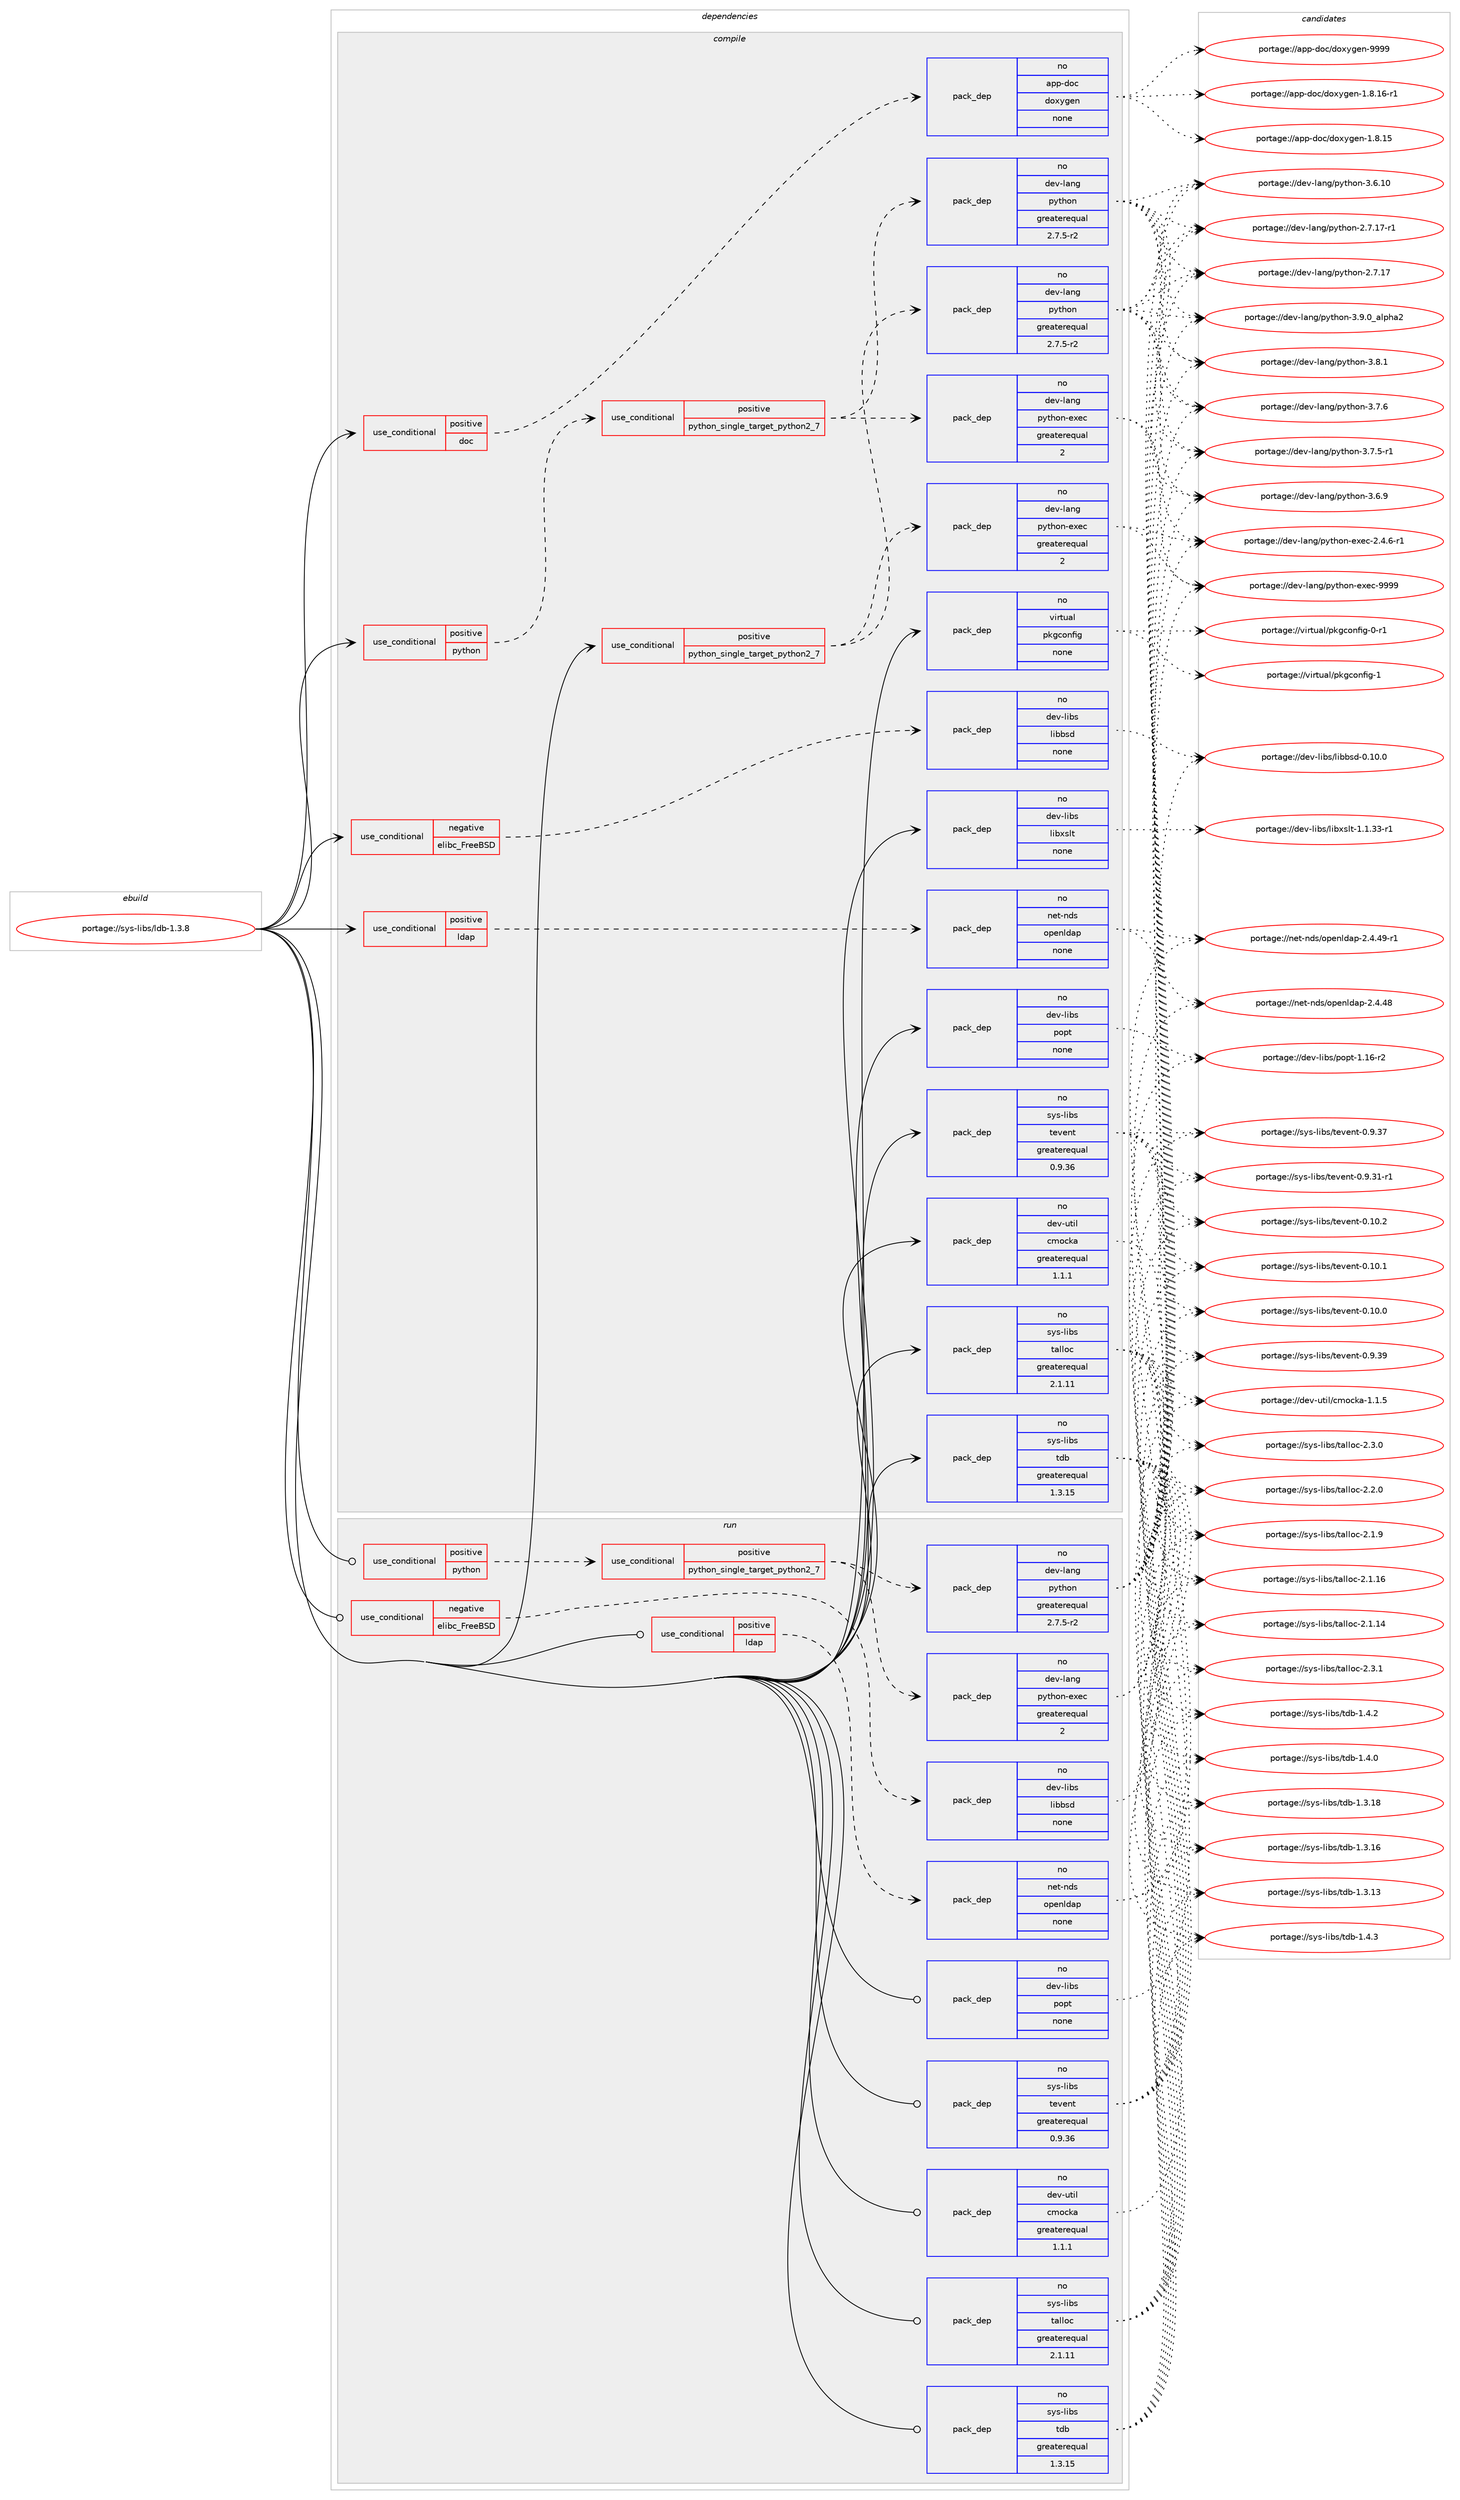 digraph prolog {

# *************
# Graph options
# *************

newrank=true;
concentrate=true;
compound=true;
graph [rankdir=LR,fontname=Helvetica,fontsize=10,ranksep=1.5];#, ranksep=2.5, nodesep=0.2];
edge  [arrowhead=vee];
node  [fontname=Helvetica,fontsize=10];

# **********
# The ebuild
# **********

subgraph cluster_leftcol {
color=gray;
rank=same;
label=<<i>ebuild</i>>;
id [label="portage://sys-libs/ldb-1.3.8", color=red, width=4, href="../sys-libs/ldb-1.3.8.svg"];
}

# ****************
# The dependencies
# ****************

subgraph cluster_midcol {
color=gray;
label=<<i>dependencies</i>>;
subgraph cluster_compile {
fillcolor="#eeeeee";
style=filled;
label=<<i>compile</i>>;
subgraph cond7999 {
dependency42185 [label=<<TABLE BORDER="0" CELLBORDER="1" CELLSPACING="0" CELLPADDING="4"><TR><TD ROWSPAN="3" CELLPADDING="10">use_conditional</TD></TR><TR><TD>negative</TD></TR><TR><TD>elibc_FreeBSD</TD></TR></TABLE>>, shape=none, color=red];
subgraph pack33221 {
dependency42186 [label=<<TABLE BORDER="0" CELLBORDER="1" CELLSPACING="0" CELLPADDING="4" WIDTH="220"><TR><TD ROWSPAN="6" CELLPADDING="30">pack_dep</TD></TR><TR><TD WIDTH="110">no</TD></TR><TR><TD>dev-libs</TD></TR><TR><TD>libbsd</TD></TR><TR><TD>none</TD></TR><TR><TD></TD></TR></TABLE>>, shape=none, color=blue];
}
dependency42185:e -> dependency42186:w [weight=20,style="dashed",arrowhead="vee"];
}
id:e -> dependency42185:w [weight=20,style="solid",arrowhead="vee"];
subgraph cond8000 {
dependency42187 [label=<<TABLE BORDER="0" CELLBORDER="1" CELLSPACING="0" CELLPADDING="4"><TR><TD ROWSPAN="3" CELLPADDING="10">use_conditional</TD></TR><TR><TD>positive</TD></TR><TR><TD>doc</TD></TR></TABLE>>, shape=none, color=red];
subgraph pack33222 {
dependency42188 [label=<<TABLE BORDER="0" CELLBORDER="1" CELLSPACING="0" CELLPADDING="4" WIDTH="220"><TR><TD ROWSPAN="6" CELLPADDING="30">pack_dep</TD></TR><TR><TD WIDTH="110">no</TD></TR><TR><TD>app-doc</TD></TR><TR><TD>doxygen</TD></TR><TR><TD>none</TD></TR><TR><TD></TD></TR></TABLE>>, shape=none, color=blue];
}
dependency42187:e -> dependency42188:w [weight=20,style="dashed",arrowhead="vee"];
}
id:e -> dependency42187:w [weight=20,style="solid",arrowhead="vee"];
subgraph cond8001 {
dependency42189 [label=<<TABLE BORDER="0" CELLBORDER="1" CELLSPACING="0" CELLPADDING="4"><TR><TD ROWSPAN="3" CELLPADDING="10">use_conditional</TD></TR><TR><TD>positive</TD></TR><TR><TD>ldap</TD></TR></TABLE>>, shape=none, color=red];
subgraph pack33223 {
dependency42190 [label=<<TABLE BORDER="0" CELLBORDER="1" CELLSPACING="0" CELLPADDING="4" WIDTH="220"><TR><TD ROWSPAN="6" CELLPADDING="30">pack_dep</TD></TR><TR><TD WIDTH="110">no</TD></TR><TR><TD>net-nds</TD></TR><TR><TD>openldap</TD></TR><TR><TD>none</TD></TR><TR><TD></TD></TR></TABLE>>, shape=none, color=blue];
}
dependency42189:e -> dependency42190:w [weight=20,style="dashed",arrowhead="vee"];
}
id:e -> dependency42189:w [weight=20,style="solid",arrowhead="vee"];
subgraph cond8002 {
dependency42191 [label=<<TABLE BORDER="0" CELLBORDER="1" CELLSPACING="0" CELLPADDING="4"><TR><TD ROWSPAN="3" CELLPADDING="10">use_conditional</TD></TR><TR><TD>positive</TD></TR><TR><TD>python</TD></TR></TABLE>>, shape=none, color=red];
subgraph cond8003 {
dependency42192 [label=<<TABLE BORDER="0" CELLBORDER="1" CELLSPACING="0" CELLPADDING="4"><TR><TD ROWSPAN="3" CELLPADDING="10">use_conditional</TD></TR><TR><TD>positive</TD></TR><TR><TD>python_single_target_python2_7</TD></TR></TABLE>>, shape=none, color=red];
subgraph pack33224 {
dependency42193 [label=<<TABLE BORDER="0" CELLBORDER="1" CELLSPACING="0" CELLPADDING="4" WIDTH="220"><TR><TD ROWSPAN="6" CELLPADDING="30">pack_dep</TD></TR><TR><TD WIDTH="110">no</TD></TR><TR><TD>dev-lang</TD></TR><TR><TD>python</TD></TR><TR><TD>greaterequal</TD></TR><TR><TD>2.7.5-r2</TD></TR></TABLE>>, shape=none, color=blue];
}
dependency42192:e -> dependency42193:w [weight=20,style="dashed",arrowhead="vee"];
subgraph pack33225 {
dependency42194 [label=<<TABLE BORDER="0" CELLBORDER="1" CELLSPACING="0" CELLPADDING="4" WIDTH="220"><TR><TD ROWSPAN="6" CELLPADDING="30">pack_dep</TD></TR><TR><TD WIDTH="110">no</TD></TR><TR><TD>dev-lang</TD></TR><TR><TD>python-exec</TD></TR><TR><TD>greaterequal</TD></TR><TR><TD>2</TD></TR></TABLE>>, shape=none, color=blue];
}
dependency42192:e -> dependency42194:w [weight=20,style="dashed",arrowhead="vee"];
}
dependency42191:e -> dependency42192:w [weight=20,style="dashed",arrowhead="vee"];
}
id:e -> dependency42191:w [weight=20,style="solid",arrowhead="vee"];
subgraph cond8004 {
dependency42195 [label=<<TABLE BORDER="0" CELLBORDER="1" CELLSPACING="0" CELLPADDING="4"><TR><TD ROWSPAN="3" CELLPADDING="10">use_conditional</TD></TR><TR><TD>positive</TD></TR><TR><TD>python_single_target_python2_7</TD></TR></TABLE>>, shape=none, color=red];
subgraph pack33226 {
dependency42196 [label=<<TABLE BORDER="0" CELLBORDER="1" CELLSPACING="0" CELLPADDING="4" WIDTH="220"><TR><TD ROWSPAN="6" CELLPADDING="30">pack_dep</TD></TR><TR><TD WIDTH="110">no</TD></TR><TR><TD>dev-lang</TD></TR><TR><TD>python</TD></TR><TR><TD>greaterequal</TD></TR><TR><TD>2.7.5-r2</TD></TR></TABLE>>, shape=none, color=blue];
}
dependency42195:e -> dependency42196:w [weight=20,style="dashed",arrowhead="vee"];
subgraph pack33227 {
dependency42197 [label=<<TABLE BORDER="0" CELLBORDER="1" CELLSPACING="0" CELLPADDING="4" WIDTH="220"><TR><TD ROWSPAN="6" CELLPADDING="30">pack_dep</TD></TR><TR><TD WIDTH="110">no</TD></TR><TR><TD>dev-lang</TD></TR><TR><TD>python-exec</TD></TR><TR><TD>greaterequal</TD></TR><TR><TD>2</TD></TR></TABLE>>, shape=none, color=blue];
}
dependency42195:e -> dependency42197:w [weight=20,style="dashed",arrowhead="vee"];
}
id:e -> dependency42195:w [weight=20,style="solid",arrowhead="vee"];
subgraph pack33228 {
dependency42198 [label=<<TABLE BORDER="0" CELLBORDER="1" CELLSPACING="0" CELLPADDING="4" WIDTH="220"><TR><TD ROWSPAN="6" CELLPADDING="30">pack_dep</TD></TR><TR><TD WIDTH="110">no</TD></TR><TR><TD>dev-libs</TD></TR><TR><TD>libxslt</TD></TR><TR><TD>none</TD></TR><TR><TD></TD></TR></TABLE>>, shape=none, color=blue];
}
id:e -> dependency42198:w [weight=20,style="solid",arrowhead="vee"];
subgraph pack33229 {
dependency42199 [label=<<TABLE BORDER="0" CELLBORDER="1" CELLSPACING="0" CELLPADDING="4" WIDTH="220"><TR><TD ROWSPAN="6" CELLPADDING="30">pack_dep</TD></TR><TR><TD WIDTH="110">no</TD></TR><TR><TD>dev-libs</TD></TR><TR><TD>popt</TD></TR><TR><TD>none</TD></TR><TR><TD></TD></TR></TABLE>>, shape=none, color=blue];
}
id:e -> dependency42199:w [weight=20,style="solid",arrowhead="vee"];
subgraph pack33230 {
dependency42200 [label=<<TABLE BORDER="0" CELLBORDER="1" CELLSPACING="0" CELLPADDING="4" WIDTH="220"><TR><TD ROWSPAN="6" CELLPADDING="30">pack_dep</TD></TR><TR><TD WIDTH="110">no</TD></TR><TR><TD>dev-util</TD></TR><TR><TD>cmocka</TD></TR><TR><TD>greaterequal</TD></TR><TR><TD>1.1.1</TD></TR></TABLE>>, shape=none, color=blue];
}
id:e -> dependency42200:w [weight=20,style="solid",arrowhead="vee"];
subgraph pack33231 {
dependency42201 [label=<<TABLE BORDER="0" CELLBORDER="1" CELLSPACING="0" CELLPADDING="4" WIDTH="220"><TR><TD ROWSPAN="6" CELLPADDING="30">pack_dep</TD></TR><TR><TD WIDTH="110">no</TD></TR><TR><TD>sys-libs</TD></TR><TR><TD>talloc</TD></TR><TR><TD>greaterequal</TD></TR><TR><TD>2.1.11</TD></TR></TABLE>>, shape=none, color=blue];
}
id:e -> dependency42201:w [weight=20,style="solid",arrowhead="vee"];
subgraph pack33232 {
dependency42202 [label=<<TABLE BORDER="0" CELLBORDER="1" CELLSPACING="0" CELLPADDING="4" WIDTH="220"><TR><TD ROWSPAN="6" CELLPADDING="30">pack_dep</TD></TR><TR><TD WIDTH="110">no</TD></TR><TR><TD>sys-libs</TD></TR><TR><TD>tdb</TD></TR><TR><TD>greaterequal</TD></TR><TR><TD>1.3.15</TD></TR></TABLE>>, shape=none, color=blue];
}
id:e -> dependency42202:w [weight=20,style="solid",arrowhead="vee"];
subgraph pack33233 {
dependency42203 [label=<<TABLE BORDER="0" CELLBORDER="1" CELLSPACING="0" CELLPADDING="4" WIDTH="220"><TR><TD ROWSPAN="6" CELLPADDING="30">pack_dep</TD></TR><TR><TD WIDTH="110">no</TD></TR><TR><TD>sys-libs</TD></TR><TR><TD>tevent</TD></TR><TR><TD>greaterequal</TD></TR><TR><TD>0.9.36</TD></TR></TABLE>>, shape=none, color=blue];
}
id:e -> dependency42203:w [weight=20,style="solid",arrowhead="vee"];
subgraph pack33234 {
dependency42204 [label=<<TABLE BORDER="0" CELLBORDER="1" CELLSPACING="0" CELLPADDING="4" WIDTH="220"><TR><TD ROWSPAN="6" CELLPADDING="30">pack_dep</TD></TR><TR><TD WIDTH="110">no</TD></TR><TR><TD>virtual</TD></TR><TR><TD>pkgconfig</TD></TR><TR><TD>none</TD></TR><TR><TD></TD></TR></TABLE>>, shape=none, color=blue];
}
id:e -> dependency42204:w [weight=20,style="solid",arrowhead="vee"];
}
subgraph cluster_compileandrun {
fillcolor="#eeeeee";
style=filled;
label=<<i>compile and run</i>>;
}
subgraph cluster_run {
fillcolor="#eeeeee";
style=filled;
label=<<i>run</i>>;
subgraph cond8005 {
dependency42205 [label=<<TABLE BORDER="0" CELLBORDER="1" CELLSPACING="0" CELLPADDING="4"><TR><TD ROWSPAN="3" CELLPADDING="10">use_conditional</TD></TR><TR><TD>negative</TD></TR><TR><TD>elibc_FreeBSD</TD></TR></TABLE>>, shape=none, color=red];
subgraph pack33235 {
dependency42206 [label=<<TABLE BORDER="0" CELLBORDER="1" CELLSPACING="0" CELLPADDING="4" WIDTH="220"><TR><TD ROWSPAN="6" CELLPADDING="30">pack_dep</TD></TR><TR><TD WIDTH="110">no</TD></TR><TR><TD>dev-libs</TD></TR><TR><TD>libbsd</TD></TR><TR><TD>none</TD></TR><TR><TD></TD></TR></TABLE>>, shape=none, color=blue];
}
dependency42205:e -> dependency42206:w [weight=20,style="dashed",arrowhead="vee"];
}
id:e -> dependency42205:w [weight=20,style="solid",arrowhead="odot"];
subgraph cond8006 {
dependency42207 [label=<<TABLE BORDER="0" CELLBORDER="1" CELLSPACING="0" CELLPADDING="4"><TR><TD ROWSPAN="3" CELLPADDING="10">use_conditional</TD></TR><TR><TD>positive</TD></TR><TR><TD>ldap</TD></TR></TABLE>>, shape=none, color=red];
subgraph pack33236 {
dependency42208 [label=<<TABLE BORDER="0" CELLBORDER="1" CELLSPACING="0" CELLPADDING="4" WIDTH="220"><TR><TD ROWSPAN="6" CELLPADDING="30">pack_dep</TD></TR><TR><TD WIDTH="110">no</TD></TR><TR><TD>net-nds</TD></TR><TR><TD>openldap</TD></TR><TR><TD>none</TD></TR><TR><TD></TD></TR></TABLE>>, shape=none, color=blue];
}
dependency42207:e -> dependency42208:w [weight=20,style="dashed",arrowhead="vee"];
}
id:e -> dependency42207:w [weight=20,style="solid",arrowhead="odot"];
subgraph cond8007 {
dependency42209 [label=<<TABLE BORDER="0" CELLBORDER="1" CELLSPACING="0" CELLPADDING="4"><TR><TD ROWSPAN="3" CELLPADDING="10">use_conditional</TD></TR><TR><TD>positive</TD></TR><TR><TD>python</TD></TR></TABLE>>, shape=none, color=red];
subgraph cond8008 {
dependency42210 [label=<<TABLE BORDER="0" CELLBORDER="1" CELLSPACING="0" CELLPADDING="4"><TR><TD ROWSPAN="3" CELLPADDING="10">use_conditional</TD></TR><TR><TD>positive</TD></TR><TR><TD>python_single_target_python2_7</TD></TR></TABLE>>, shape=none, color=red];
subgraph pack33237 {
dependency42211 [label=<<TABLE BORDER="0" CELLBORDER="1" CELLSPACING="0" CELLPADDING="4" WIDTH="220"><TR><TD ROWSPAN="6" CELLPADDING="30">pack_dep</TD></TR><TR><TD WIDTH="110">no</TD></TR><TR><TD>dev-lang</TD></TR><TR><TD>python</TD></TR><TR><TD>greaterequal</TD></TR><TR><TD>2.7.5-r2</TD></TR></TABLE>>, shape=none, color=blue];
}
dependency42210:e -> dependency42211:w [weight=20,style="dashed",arrowhead="vee"];
subgraph pack33238 {
dependency42212 [label=<<TABLE BORDER="0" CELLBORDER="1" CELLSPACING="0" CELLPADDING="4" WIDTH="220"><TR><TD ROWSPAN="6" CELLPADDING="30">pack_dep</TD></TR><TR><TD WIDTH="110">no</TD></TR><TR><TD>dev-lang</TD></TR><TR><TD>python-exec</TD></TR><TR><TD>greaterequal</TD></TR><TR><TD>2</TD></TR></TABLE>>, shape=none, color=blue];
}
dependency42210:e -> dependency42212:w [weight=20,style="dashed",arrowhead="vee"];
}
dependency42209:e -> dependency42210:w [weight=20,style="dashed",arrowhead="vee"];
}
id:e -> dependency42209:w [weight=20,style="solid",arrowhead="odot"];
subgraph pack33239 {
dependency42213 [label=<<TABLE BORDER="0" CELLBORDER="1" CELLSPACING="0" CELLPADDING="4" WIDTH="220"><TR><TD ROWSPAN="6" CELLPADDING="30">pack_dep</TD></TR><TR><TD WIDTH="110">no</TD></TR><TR><TD>dev-libs</TD></TR><TR><TD>popt</TD></TR><TR><TD>none</TD></TR><TR><TD></TD></TR></TABLE>>, shape=none, color=blue];
}
id:e -> dependency42213:w [weight=20,style="solid",arrowhead="odot"];
subgraph pack33240 {
dependency42214 [label=<<TABLE BORDER="0" CELLBORDER="1" CELLSPACING="0" CELLPADDING="4" WIDTH="220"><TR><TD ROWSPAN="6" CELLPADDING="30">pack_dep</TD></TR><TR><TD WIDTH="110">no</TD></TR><TR><TD>dev-util</TD></TR><TR><TD>cmocka</TD></TR><TR><TD>greaterequal</TD></TR><TR><TD>1.1.1</TD></TR></TABLE>>, shape=none, color=blue];
}
id:e -> dependency42214:w [weight=20,style="solid",arrowhead="odot"];
subgraph pack33241 {
dependency42215 [label=<<TABLE BORDER="0" CELLBORDER="1" CELLSPACING="0" CELLPADDING="4" WIDTH="220"><TR><TD ROWSPAN="6" CELLPADDING="30">pack_dep</TD></TR><TR><TD WIDTH="110">no</TD></TR><TR><TD>sys-libs</TD></TR><TR><TD>talloc</TD></TR><TR><TD>greaterequal</TD></TR><TR><TD>2.1.11</TD></TR></TABLE>>, shape=none, color=blue];
}
id:e -> dependency42215:w [weight=20,style="solid",arrowhead="odot"];
subgraph pack33242 {
dependency42216 [label=<<TABLE BORDER="0" CELLBORDER="1" CELLSPACING="0" CELLPADDING="4" WIDTH="220"><TR><TD ROWSPAN="6" CELLPADDING="30">pack_dep</TD></TR><TR><TD WIDTH="110">no</TD></TR><TR><TD>sys-libs</TD></TR><TR><TD>tdb</TD></TR><TR><TD>greaterequal</TD></TR><TR><TD>1.3.15</TD></TR></TABLE>>, shape=none, color=blue];
}
id:e -> dependency42216:w [weight=20,style="solid",arrowhead="odot"];
subgraph pack33243 {
dependency42217 [label=<<TABLE BORDER="0" CELLBORDER="1" CELLSPACING="0" CELLPADDING="4" WIDTH="220"><TR><TD ROWSPAN="6" CELLPADDING="30">pack_dep</TD></TR><TR><TD WIDTH="110">no</TD></TR><TR><TD>sys-libs</TD></TR><TR><TD>tevent</TD></TR><TR><TD>greaterequal</TD></TR><TR><TD>0.9.36</TD></TR></TABLE>>, shape=none, color=blue];
}
id:e -> dependency42217:w [weight=20,style="solid",arrowhead="odot"];
}
}

# **************
# The candidates
# **************

subgraph cluster_choices {
rank=same;
color=gray;
label=<<i>candidates</i>>;

subgraph choice33221 {
color=black;
nodesep=1;
choice100101118451081059811547108105989811510045484649484648 [label="portage://dev-libs/libbsd-0.10.0", color=red, width=4,href="../dev-libs/libbsd-0.10.0.svg"];
dependency42186:e -> choice100101118451081059811547108105989811510045484649484648:w [style=dotted,weight="100"];
}
subgraph choice33222 {
color=black;
nodesep=1;
choice971121124510011199471001111201211031011104557575757 [label="portage://app-doc/doxygen-9999", color=red, width=4,href="../app-doc/doxygen-9999.svg"];
choice97112112451001119947100111120121103101110454946564649544511449 [label="portage://app-doc/doxygen-1.8.16-r1", color=red, width=4,href="../app-doc/doxygen-1.8.16-r1.svg"];
choice9711211245100111994710011112012110310111045494656464953 [label="portage://app-doc/doxygen-1.8.15", color=red, width=4,href="../app-doc/doxygen-1.8.15.svg"];
dependency42188:e -> choice971121124510011199471001111201211031011104557575757:w [style=dotted,weight="100"];
dependency42188:e -> choice97112112451001119947100111120121103101110454946564649544511449:w [style=dotted,weight="100"];
dependency42188:e -> choice9711211245100111994710011112012110310111045494656464953:w [style=dotted,weight="100"];
}
subgraph choice33223 {
color=black;
nodesep=1;
choice110101116451101001154711111210111010810097112455046524652574511449 [label="portage://net-nds/openldap-2.4.49-r1", color=red, width=4,href="../net-nds/openldap-2.4.49-r1.svg"];
choice11010111645110100115471111121011101081009711245504652465256 [label="portage://net-nds/openldap-2.4.48", color=red, width=4,href="../net-nds/openldap-2.4.48.svg"];
dependency42190:e -> choice110101116451101001154711111210111010810097112455046524652574511449:w [style=dotted,weight="100"];
dependency42190:e -> choice11010111645110100115471111121011101081009711245504652465256:w [style=dotted,weight="100"];
}
subgraph choice33224 {
color=black;
nodesep=1;
choice10010111845108971101034711212111610411111045514657464895971081121049750 [label="portage://dev-lang/python-3.9.0_alpha2", color=red, width=4,href="../dev-lang/python-3.9.0_alpha2.svg"];
choice100101118451089711010347112121116104111110455146564649 [label="portage://dev-lang/python-3.8.1", color=red, width=4,href="../dev-lang/python-3.8.1.svg"];
choice100101118451089711010347112121116104111110455146554654 [label="portage://dev-lang/python-3.7.6", color=red, width=4,href="../dev-lang/python-3.7.6.svg"];
choice1001011184510897110103471121211161041111104551465546534511449 [label="portage://dev-lang/python-3.7.5-r1", color=red, width=4,href="../dev-lang/python-3.7.5-r1.svg"];
choice100101118451089711010347112121116104111110455146544657 [label="portage://dev-lang/python-3.6.9", color=red, width=4,href="../dev-lang/python-3.6.9.svg"];
choice10010111845108971101034711212111610411111045514654464948 [label="portage://dev-lang/python-3.6.10", color=red, width=4,href="../dev-lang/python-3.6.10.svg"];
choice100101118451089711010347112121116104111110455046554649554511449 [label="portage://dev-lang/python-2.7.17-r1", color=red, width=4,href="../dev-lang/python-2.7.17-r1.svg"];
choice10010111845108971101034711212111610411111045504655464955 [label="portage://dev-lang/python-2.7.17", color=red, width=4,href="../dev-lang/python-2.7.17.svg"];
dependency42193:e -> choice10010111845108971101034711212111610411111045514657464895971081121049750:w [style=dotted,weight="100"];
dependency42193:e -> choice100101118451089711010347112121116104111110455146564649:w [style=dotted,weight="100"];
dependency42193:e -> choice100101118451089711010347112121116104111110455146554654:w [style=dotted,weight="100"];
dependency42193:e -> choice1001011184510897110103471121211161041111104551465546534511449:w [style=dotted,weight="100"];
dependency42193:e -> choice100101118451089711010347112121116104111110455146544657:w [style=dotted,weight="100"];
dependency42193:e -> choice10010111845108971101034711212111610411111045514654464948:w [style=dotted,weight="100"];
dependency42193:e -> choice100101118451089711010347112121116104111110455046554649554511449:w [style=dotted,weight="100"];
dependency42193:e -> choice10010111845108971101034711212111610411111045504655464955:w [style=dotted,weight="100"];
}
subgraph choice33225 {
color=black;
nodesep=1;
choice10010111845108971101034711212111610411111045101120101994557575757 [label="portage://dev-lang/python-exec-9999", color=red, width=4,href="../dev-lang/python-exec-9999.svg"];
choice10010111845108971101034711212111610411111045101120101994550465246544511449 [label="portage://dev-lang/python-exec-2.4.6-r1", color=red, width=4,href="../dev-lang/python-exec-2.4.6-r1.svg"];
dependency42194:e -> choice10010111845108971101034711212111610411111045101120101994557575757:w [style=dotted,weight="100"];
dependency42194:e -> choice10010111845108971101034711212111610411111045101120101994550465246544511449:w [style=dotted,weight="100"];
}
subgraph choice33226 {
color=black;
nodesep=1;
choice10010111845108971101034711212111610411111045514657464895971081121049750 [label="portage://dev-lang/python-3.9.0_alpha2", color=red, width=4,href="../dev-lang/python-3.9.0_alpha2.svg"];
choice100101118451089711010347112121116104111110455146564649 [label="portage://dev-lang/python-3.8.1", color=red, width=4,href="../dev-lang/python-3.8.1.svg"];
choice100101118451089711010347112121116104111110455146554654 [label="portage://dev-lang/python-3.7.6", color=red, width=4,href="../dev-lang/python-3.7.6.svg"];
choice1001011184510897110103471121211161041111104551465546534511449 [label="portage://dev-lang/python-3.7.5-r1", color=red, width=4,href="../dev-lang/python-3.7.5-r1.svg"];
choice100101118451089711010347112121116104111110455146544657 [label="portage://dev-lang/python-3.6.9", color=red, width=4,href="../dev-lang/python-3.6.9.svg"];
choice10010111845108971101034711212111610411111045514654464948 [label="portage://dev-lang/python-3.6.10", color=red, width=4,href="../dev-lang/python-3.6.10.svg"];
choice100101118451089711010347112121116104111110455046554649554511449 [label="portage://dev-lang/python-2.7.17-r1", color=red, width=4,href="../dev-lang/python-2.7.17-r1.svg"];
choice10010111845108971101034711212111610411111045504655464955 [label="portage://dev-lang/python-2.7.17", color=red, width=4,href="../dev-lang/python-2.7.17.svg"];
dependency42196:e -> choice10010111845108971101034711212111610411111045514657464895971081121049750:w [style=dotted,weight="100"];
dependency42196:e -> choice100101118451089711010347112121116104111110455146564649:w [style=dotted,weight="100"];
dependency42196:e -> choice100101118451089711010347112121116104111110455146554654:w [style=dotted,weight="100"];
dependency42196:e -> choice1001011184510897110103471121211161041111104551465546534511449:w [style=dotted,weight="100"];
dependency42196:e -> choice100101118451089711010347112121116104111110455146544657:w [style=dotted,weight="100"];
dependency42196:e -> choice10010111845108971101034711212111610411111045514654464948:w [style=dotted,weight="100"];
dependency42196:e -> choice100101118451089711010347112121116104111110455046554649554511449:w [style=dotted,weight="100"];
dependency42196:e -> choice10010111845108971101034711212111610411111045504655464955:w [style=dotted,weight="100"];
}
subgraph choice33227 {
color=black;
nodesep=1;
choice10010111845108971101034711212111610411111045101120101994557575757 [label="portage://dev-lang/python-exec-9999", color=red, width=4,href="../dev-lang/python-exec-9999.svg"];
choice10010111845108971101034711212111610411111045101120101994550465246544511449 [label="portage://dev-lang/python-exec-2.4.6-r1", color=red, width=4,href="../dev-lang/python-exec-2.4.6-r1.svg"];
dependency42197:e -> choice10010111845108971101034711212111610411111045101120101994557575757:w [style=dotted,weight="100"];
dependency42197:e -> choice10010111845108971101034711212111610411111045101120101994550465246544511449:w [style=dotted,weight="100"];
}
subgraph choice33228 {
color=black;
nodesep=1;
choice10010111845108105981154710810598120115108116454946494651514511449 [label="portage://dev-libs/libxslt-1.1.33-r1", color=red, width=4,href="../dev-libs/libxslt-1.1.33-r1.svg"];
dependency42198:e -> choice10010111845108105981154710810598120115108116454946494651514511449:w [style=dotted,weight="100"];
}
subgraph choice33229 {
color=black;
nodesep=1;
choice10010111845108105981154711211111211645494649544511450 [label="portage://dev-libs/popt-1.16-r2", color=red, width=4,href="../dev-libs/popt-1.16-r2.svg"];
dependency42199:e -> choice10010111845108105981154711211111211645494649544511450:w [style=dotted,weight="100"];
}
subgraph choice33230 {
color=black;
nodesep=1;
choice1001011184511711610510847991091119910797454946494653 [label="portage://dev-util/cmocka-1.1.5", color=red, width=4,href="../dev-util/cmocka-1.1.5.svg"];
dependency42200:e -> choice1001011184511711610510847991091119910797454946494653:w [style=dotted,weight="100"];
}
subgraph choice33231 {
color=black;
nodesep=1;
choice1151211154510810598115471169710810811199455046514649 [label="portage://sys-libs/talloc-2.3.1", color=red, width=4,href="../sys-libs/talloc-2.3.1.svg"];
choice1151211154510810598115471169710810811199455046514648 [label="portage://sys-libs/talloc-2.3.0", color=red, width=4,href="../sys-libs/talloc-2.3.0.svg"];
choice1151211154510810598115471169710810811199455046504648 [label="portage://sys-libs/talloc-2.2.0", color=red, width=4,href="../sys-libs/talloc-2.2.0.svg"];
choice1151211154510810598115471169710810811199455046494657 [label="portage://sys-libs/talloc-2.1.9", color=red, width=4,href="../sys-libs/talloc-2.1.9.svg"];
choice115121115451081059811547116971081081119945504649464954 [label="portage://sys-libs/talloc-2.1.16", color=red, width=4,href="../sys-libs/talloc-2.1.16.svg"];
choice115121115451081059811547116971081081119945504649464952 [label="portage://sys-libs/talloc-2.1.14", color=red, width=4,href="../sys-libs/talloc-2.1.14.svg"];
dependency42201:e -> choice1151211154510810598115471169710810811199455046514649:w [style=dotted,weight="100"];
dependency42201:e -> choice1151211154510810598115471169710810811199455046514648:w [style=dotted,weight="100"];
dependency42201:e -> choice1151211154510810598115471169710810811199455046504648:w [style=dotted,weight="100"];
dependency42201:e -> choice1151211154510810598115471169710810811199455046494657:w [style=dotted,weight="100"];
dependency42201:e -> choice115121115451081059811547116971081081119945504649464954:w [style=dotted,weight="100"];
dependency42201:e -> choice115121115451081059811547116971081081119945504649464952:w [style=dotted,weight="100"];
}
subgraph choice33232 {
color=black;
nodesep=1;
choice11512111545108105981154711610098454946524651 [label="portage://sys-libs/tdb-1.4.3", color=red, width=4,href="../sys-libs/tdb-1.4.3.svg"];
choice11512111545108105981154711610098454946524650 [label="portage://sys-libs/tdb-1.4.2", color=red, width=4,href="../sys-libs/tdb-1.4.2.svg"];
choice11512111545108105981154711610098454946524648 [label="portage://sys-libs/tdb-1.4.0", color=red, width=4,href="../sys-libs/tdb-1.4.0.svg"];
choice1151211154510810598115471161009845494651464956 [label="portage://sys-libs/tdb-1.3.18", color=red, width=4,href="../sys-libs/tdb-1.3.18.svg"];
choice1151211154510810598115471161009845494651464954 [label="portage://sys-libs/tdb-1.3.16", color=red, width=4,href="../sys-libs/tdb-1.3.16.svg"];
choice1151211154510810598115471161009845494651464951 [label="portage://sys-libs/tdb-1.3.13", color=red, width=4,href="../sys-libs/tdb-1.3.13.svg"];
dependency42202:e -> choice11512111545108105981154711610098454946524651:w [style=dotted,weight="100"];
dependency42202:e -> choice11512111545108105981154711610098454946524650:w [style=dotted,weight="100"];
dependency42202:e -> choice11512111545108105981154711610098454946524648:w [style=dotted,weight="100"];
dependency42202:e -> choice1151211154510810598115471161009845494651464956:w [style=dotted,weight="100"];
dependency42202:e -> choice1151211154510810598115471161009845494651464954:w [style=dotted,weight="100"];
dependency42202:e -> choice1151211154510810598115471161009845494651464951:w [style=dotted,weight="100"];
}
subgraph choice33233 {
color=black;
nodesep=1;
choice11512111545108105981154711610111810111011645484657465157 [label="portage://sys-libs/tevent-0.9.39", color=red, width=4,href="../sys-libs/tevent-0.9.39.svg"];
choice11512111545108105981154711610111810111011645484657465155 [label="portage://sys-libs/tevent-0.9.37", color=red, width=4,href="../sys-libs/tevent-0.9.37.svg"];
choice115121115451081059811547116101118101110116454846574651494511449 [label="portage://sys-libs/tevent-0.9.31-r1", color=red, width=4,href="../sys-libs/tevent-0.9.31-r1.svg"];
choice11512111545108105981154711610111810111011645484649484650 [label="portage://sys-libs/tevent-0.10.2", color=red, width=4,href="../sys-libs/tevent-0.10.2.svg"];
choice11512111545108105981154711610111810111011645484649484649 [label="portage://sys-libs/tevent-0.10.1", color=red, width=4,href="../sys-libs/tevent-0.10.1.svg"];
choice11512111545108105981154711610111810111011645484649484648 [label="portage://sys-libs/tevent-0.10.0", color=red, width=4,href="../sys-libs/tevent-0.10.0.svg"];
dependency42203:e -> choice11512111545108105981154711610111810111011645484657465157:w [style=dotted,weight="100"];
dependency42203:e -> choice11512111545108105981154711610111810111011645484657465155:w [style=dotted,weight="100"];
dependency42203:e -> choice115121115451081059811547116101118101110116454846574651494511449:w [style=dotted,weight="100"];
dependency42203:e -> choice11512111545108105981154711610111810111011645484649484650:w [style=dotted,weight="100"];
dependency42203:e -> choice11512111545108105981154711610111810111011645484649484649:w [style=dotted,weight="100"];
dependency42203:e -> choice11512111545108105981154711610111810111011645484649484648:w [style=dotted,weight="100"];
}
subgraph choice33234 {
color=black;
nodesep=1;
choice1181051141161179710847112107103991111101021051034549 [label="portage://virtual/pkgconfig-1", color=red, width=4,href="../virtual/pkgconfig-1.svg"];
choice11810511411611797108471121071039911111010210510345484511449 [label="portage://virtual/pkgconfig-0-r1", color=red, width=4,href="../virtual/pkgconfig-0-r1.svg"];
dependency42204:e -> choice1181051141161179710847112107103991111101021051034549:w [style=dotted,weight="100"];
dependency42204:e -> choice11810511411611797108471121071039911111010210510345484511449:w [style=dotted,weight="100"];
}
subgraph choice33235 {
color=black;
nodesep=1;
choice100101118451081059811547108105989811510045484649484648 [label="portage://dev-libs/libbsd-0.10.0", color=red, width=4,href="../dev-libs/libbsd-0.10.0.svg"];
dependency42206:e -> choice100101118451081059811547108105989811510045484649484648:w [style=dotted,weight="100"];
}
subgraph choice33236 {
color=black;
nodesep=1;
choice110101116451101001154711111210111010810097112455046524652574511449 [label="portage://net-nds/openldap-2.4.49-r1", color=red, width=4,href="../net-nds/openldap-2.4.49-r1.svg"];
choice11010111645110100115471111121011101081009711245504652465256 [label="portage://net-nds/openldap-2.4.48", color=red, width=4,href="../net-nds/openldap-2.4.48.svg"];
dependency42208:e -> choice110101116451101001154711111210111010810097112455046524652574511449:w [style=dotted,weight="100"];
dependency42208:e -> choice11010111645110100115471111121011101081009711245504652465256:w [style=dotted,weight="100"];
}
subgraph choice33237 {
color=black;
nodesep=1;
choice10010111845108971101034711212111610411111045514657464895971081121049750 [label="portage://dev-lang/python-3.9.0_alpha2", color=red, width=4,href="../dev-lang/python-3.9.0_alpha2.svg"];
choice100101118451089711010347112121116104111110455146564649 [label="portage://dev-lang/python-3.8.1", color=red, width=4,href="../dev-lang/python-3.8.1.svg"];
choice100101118451089711010347112121116104111110455146554654 [label="portage://dev-lang/python-3.7.6", color=red, width=4,href="../dev-lang/python-3.7.6.svg"];
choice1001011184510897110103471121211161041111104551465546534511449 [label="portage://dev-lang/python-3.7.5-r1", color=red, width=4,href="../dev-lang/python-3.7.5-r1.svg"];
choice100101118451089711010347112121116104111110455146544657 [label="portage://dev-lang/python-3.6.9", color=red, width=4,href="../dev-lang/python-3.6.9.svg"];
choice10010111845108971101034711212111610411111045514654464948 [label="portage://dev-lang/python-3.6.10", color=red, width=4,href="../dev-lang/python-3.6.10.svg"];
choice100101118451089711010347112121116104111110455046554649554511449 [label="portage://dev-lang/python-2.7.17-r1", color=red, width=4,href="../dev-lang/python-2.7.17-r1.svg"];
choice10010111845108971101034711212111610411111045504655464955 [label="portage://dev-lang/python-2.7.17", color=red, width=4,href="../dev-lang/python-2.7.17.svg"];
dependency42211:e -> choice10010111845108971101034711212111610411111045514657464895971081121049750:w [style=dotted,weight="100"];
dependency42211:e -> choice100101118451089711010347112121116104111110455146564649:w [style=dotted,weight="100"];
dependency42211:e -> choice100101118451089711010347112121116104111110455146554654:w [style=dotted,weight="100"];
dependency42211:e -> choice1001011184510897110103471121211161041111104551465546534511449:w [style=dotted,weight="100"];
dependency42211:e -> choice100101118451089711010347112121116104111110455146544657:w [style=dotted,weight="100"];
dependency42211:e -> choice10010111845108971101034711212111610411111045514654464948:w [style=dotted,weight="100"];
dependency42211:e -> choice100101118451089711010347112121116104111110455046554649554511449:w [style=dotted,weight="100"];
dependency42211:e -> choice10010111845108971101034711212111610411111045504655464955:w [style=dotted,weight="100"];
}
subgraph choice33238 {
color=black;
nodesep=1;
choice10010111845108971101034711212111610411111045101120101994557575757 [label="portage://dev-lang/python-exec-9999", color=red, width=4,href="../dev-lang/python-exec-9999.svg"];
choice10010111845108971101034711212111610411111045101120101994550465246544511449 [label="portage://dev-lang/python-exec-2.4.6-r1", color=red, width=4,href="../dev-lang/python-exec-2.4.6-r1.svg"];
dependency42212:e -> choice10010111845108971101034711212111610411111045101120101994557575757:w [style=dotted,weight="100"];
dependency42212:e -> choice10010111845108971101034711212111610411111045101120101994550465246544511449:w [style=dotted,weight="100"];
}
subgraph choice33239 {
color=black;
nodesep=1;
choice10010111845108105981154711211111211645494649544511450 [label="portage://dev-libs/popt-1.16-r2", color=red, width=4,href="../dev-libs/popt-1.16-r2.svg"];
dependency42213:e -> choice10010111845108105981154711211111211645494649544511450:w [style=dotted,weight="100"];
}
subgraph choice33240 {
color=black;
nodesep=1;
choice1001011184511711610510847991091119910797454946494653 [label="portage://dev-util/cmocka-1.1.5", color=red, width=4,href="../dev-util/cmocka-1.1.5.svg"];
dependency42214:e -> choice1001011184511711610510847991091119910797454946494653:w [style=dotted,weight="100"];
}
subgraph choice33241 {
color=black;
nodesep=1;
choice1151211154510810598115471169710810811199455046514649 [label="portage://sys-libs/talloc-2.3.1", color=red, width=4,href="../sys-libs/talloc-2.3.1.svg"];
choice1151211154510810598115471169710810811199455046514648 [label="portage://sys-libs/talloc-2.3.0", color=red, width=4,href="../sys-libs/talloc-2.3.0.svg"];
choice1151211154510810598115471169710810811199455046504648 [label="portage://sys-libs/talloc-2.2.0", color=red, width=4,href="../sys-libs/talloc-2.2.0.svg"];
choice1151211154510810598115471169710810811199455046494657 [label="portage://sys-libs/talloc-2.1.9", color=red, width=4,href="../sys-libs/talloc-2.1.9.svg"];
choice115121115451081059811547116971081081119945504649464954 [label="portage://sys-libs/talloc-2.1.16", color=red, width=4,href="../sys-libs/talloc-2.1.16.svg"];
choice115121115451081059811547116971081081119945504649464952 [label="portage://sys-libs/talloc-2.1.14", color=red, width=4,href="../sys-libs/talloc-2.1.14.svg"];
dependency42215:e -> choice1151211154510810598115471169710810811199455046514649:w [style=dotted,weight="100"];
dependency42215:e -> choice1151211154510810598115471169710810811199455046514648:w [style=dotted,weight="100"];
dependency42215:e -> choice1151211154510810598115471169710810811199455046504648:w [style=dotted,weight="100"];
dependency42215:e -> choice1151211154510810598115471169710810811199455046494657:w [style=dotted,weight="100"];
dependency42215:e -> choice115121115451081059811547116971081081119945504649464954:w [style=dotted,weight="100"];
dependency42215:e -> choice115121115451081059811547116971081081119945504649464952:w [style=dotted,weight="100"];
}
subgraph choice33242 {
color=black;
nodesep=1;
choice11512111545108105981154711610098454946524651 [label="portage://sys-libs/tdb-1.4.3", color=red, width=4,href="../sys-libs/tdb-1.4.3.svg"];
choice11512111545108105981154711610098454946524650 [label="portage://sys-libs/tdb-1.4.2", color=red, width=4,href="../sys-libs/tdb-1.4.2.svg"];
choice11512111545108105981154711610098454946524648 [label="portage://sys-libs/tdb-1.4.0", color=red, width=4,href="../sys-libs/tdb-1.4.0.svg"];
choice1151211154510810598115471161009845494651464956 [label="portage://sys-libs/tdb-1.3.18", color=red, width=4,href="../sys-libs/tdb-1.3.18.svg"];
choice1151211154510810598115471161009845494651464954 [label="portage://sys-libs/tdb-1.3.16", color=red, width=4,href="../sys-libs/tdb-1.3.16.svg"];
choice1151211154510810598115471161009845494651464951 [label="portage://sys-libs/tdb-1.3.13", color=red, width=4,href="../sys-libs/tdb-1.3.13.svg"];
dependency42216:e -> choice11512111545108105981154711610098454946524651:w [style=dotted,weight="100"];
dependency42216:e -> choice11512111545108105981154711610098454946524650:w [style=dotted,weight="100"];
dependency42216:e -> choice11512111545108105981154711610098454946524648:w [style=dotted,weight="100"];
dependency42216:e -> choice1151211154510810598115471161009845494651464956:w [style=dotted,weight="100"];
dependency42216:e -> choice1151211154510810598115471161009845494651464954:w [style=dotted,weight="100"];
dependency42216:e -> choice1151211154510810598115471161009845494651464951:w [style=dotted,weight="100"];
}
subgraph choice33243 {
color=black;
nodesep=1;
choice11512111545108105981154711610111810111011645484657465157 [label="portage://sys-libs/tevent-0.9.39", color=red, width=4,href="../sys-libs/tevent-0.9.39.svg"];
choice11512111545108105981154711610111810111011645484657465155 [label="portage://sys-libs/tevent-0.9.37", color=red, width=4,href="../sys-libs/tevent-0.9.37.svg"];
choice115121115451081059811547116101118101110116454846574651494511449 [label="portage://sys-libs/tevent-0.9.31-r1", color=red, width=4,href="../sys-libs/tevent-0.9.31-r1.svg"];
choice11512111545108105981154711610111810111011645484649484650 [label="portage://sys-libs/tevent-0.10.2", color=red, width=4,href="../sys-libs/tevent-0.10.2.svg"];
choice11512111545108105981154711610111810111011645484649484649 [label="portage://sys-libs/tevent-0.10.1", color=red, width=4,href="../sys-libs/tevent-0.10.1.svg"];
choice11512111545108105981154711610111810111011645484649484648 [label="portage://sys-libs/tevent-0.10.0", color=red, width=4,href="../sys-libs/tevent-0.10.0.svg"];
dependency42217:e -> choice11512111545108105981154711610111810111011645484657465157:w [style=dotted,weight="100"];
dependency42217:e -> choice11512111545108105981154711610111810111011645484657465155:w [style=dotted,weight="100"];
dependency42217:e -> choice115121115451081059811547116101118101110116454846574651494511449:w [style=dotted,weight="100"];
dependency42217:e -> choice11512111545108105981154711610111810111011645484649484650:w [style=dotted,weight="100"];
dependency42217:e -> choice11512111545108105981154711610111810111011645484649484649:w [style=dotted,weight="100"];
dependency42217:e -> choice11512111545108105981154711610111810111011645484649484648:w [style=dotted,weight="100"];
}
}

}
